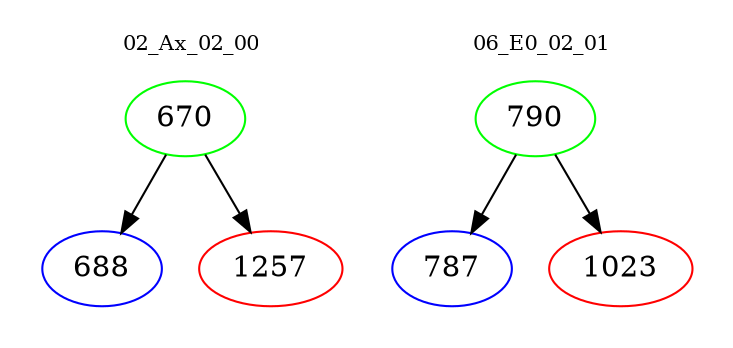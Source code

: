 digraph{
subgraph cluster_0 {
color = white
label = "02_Ax_02_00";
fontsize=10;
T0_670 [label="670", color="green"]
T0_670 -> T0_688 [color="black"]
T0_688 [label="688", color="blue"]
T0_670 -> T0_1257 [color="black"]
T0_1257 [label="1257", color="red"]
}
subgraph cluster_1 {
color = white
label = "06_E0_02_01";
fontsize=10;
T1_790 [label="790", color="green"]
T1_790 -> T1_787 [color="black"]
T1_787 [label="787", color="blue"]
T1_790 -> T1_1023 [color="black"]
T1_1023 [label="1023", color="red"]
}
}
